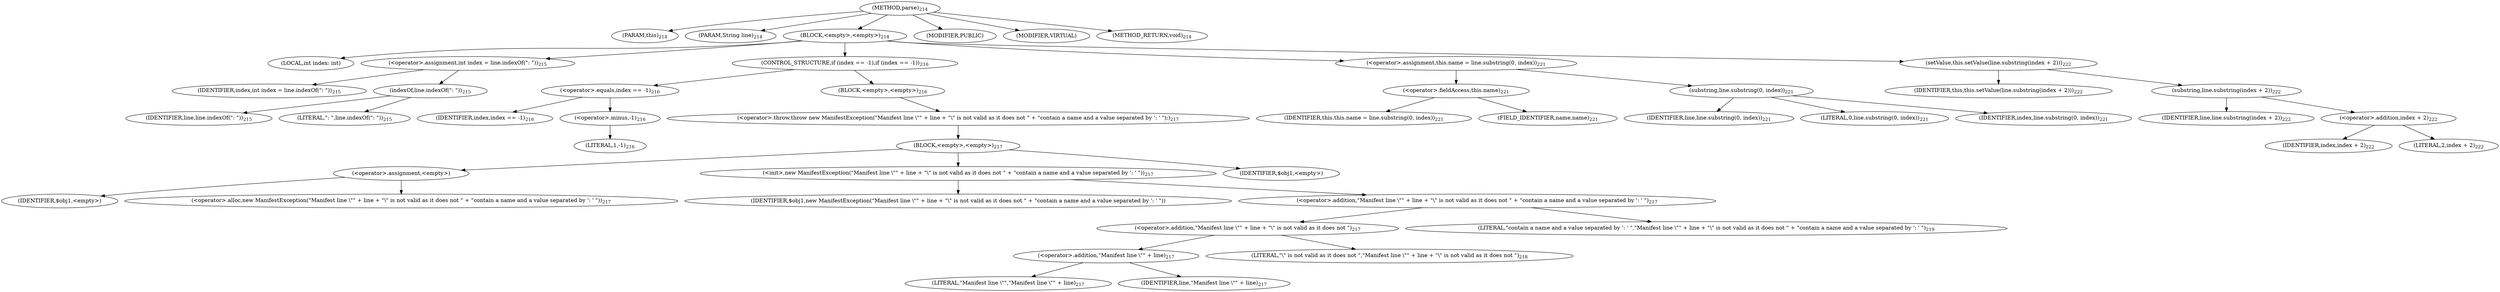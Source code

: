 digraph "parse" {  
"368" [label = <(METHOD,parse)<SUB>214</SUB>> ]
"13" [label = <(PARAM,this)<SUB>214</SUB>> ]
"369" [label = <(PARAM,String line)<SUB>214</SUB>> ]
"370" [label = <(BLOCK,&lt;empty&gt;,&lt;empty&gt;)<SUB>214</SUB>> ]
"371" [label = <(LOCAL,int index: int)> ]
"372" [label = <(&lt;operator&gt;.assignment,int index = line.indexOf(&quot;: &quot;))<SUB>215</SUB>> ]
"373" [label = <(IDENTIFIER,index,int index = line.indexOf(&quot;: &quot;))<SUB>215</SUB>> ]
"374" [label = <(indexOf,line.indexOf(&quot;: &quot;))<SUB>215</SUB>> ]
"375" [label = <(IDENTIFIER,line,line.indexOf(&quot;: &quot;))<SUB>215</SUB>> ]
"376" [label = <(LITERAL,&quot;: &quot;,line.indexOf(&quot;: &quot;))<SUB>215</SUB>> ]
"377" [label = <(CONTROL_STRUCTURE,if (index == -1),if (index == -1))<SUB>216</SUB>> ]
"378" [label = <(&lt;operator&gt;.equals,index == -1)<SUB>216</SUB>> ]
"379" [label = <(IDENTIFIER,index,index == -1)<SUB>216</SUB>> ]
"380" [label = <(&lt;operator&gt;.minus,-1)<SUB>216</SUB>> ]
"381" [label = <(LITERAL,1,-1)<SUB>216</SUB>> ]
"382" [label = <(BLOCK,&lt;empty&gt;,&lt;empty&gt;)<SUB>216</SUB>> ]
"383" [label = <(&lt;operator&gt;.throw,throw new ManifestException(&quot;Manifest line \&quot;&quot; + line + &quot;\&quot; is not valid as it does not &quot; + &quot;contain a name and a value separated by ': ' &quot;);)<SUB>217</SUB>> ]
"384" [label = <(BLOCK,&lt;empty&gt;,&lt;empty&gt;)<SUB>217</SUB>> ]
"385" [label = <(&lt;operator&gt;.assignment,&lt;empty&gt;)> ]
"386" [label = <(IDENTIFIER,$obj1,&lt;empty&gt;)> ]
"387" [label = <(&lt;operator&gt;.alloc,new ManifestException(&quot;Manifest line \&quot;&quot; + line + &quot;\&quot; is not valid as it does not &quot; + &quot;contain a name and a value separated by ': ' &quot;))<SUB>217</SUB>> ]
"388" [label = <(&lt;init&gt;,new ManifestException(&quot;Manifest line \&quot;&quot; + line + &quot;\&quot; is not valid as it does not &quot; + &quot;contain a name and a value separated by ': ' &quot;))<SUB>217</SUB>> ]
"389" [label = <(IDENTIFIER,$obj1,new ManifestException(&quot;Manifest line \&quot;&quot; + line + &quot;\&quot; is not valid as it does not &quot; + &quot;contain a name and a value separated by ': ' &quot;))> ]
"390" [label = <(&lt;operator&gt;.addition,&quot;Manifest line \&quot;&quot; + line + &quot;\&quot; is not valid as it does not &quot; + &quot;contain a name and a value separated by ': ' &quot;)<SUB>217</SUB>> ]
"391" [label = <(&lt;operator&gt;.addition,&quot;Manifest line \&quot;&quot; + line + &quot;\&quot; is not valid as it does not &quot;)<SUB>217</SUB>> ]
"392" [label = <(&lt;operator&gt;.addition,&quot;Manifest line \&quot;&quot; + line)<SUB>217</SUB>> ]
"393" [label = <(LITERAL,&quot;Manifest line \&quot;&quot;,&quot;Manifest line \&quot;&quot; + line)<SUB>217</SUB>> ]
"394" [label = <(IDENTIFIER,line,&quot;Manifest line \&quot;&quot; + line)<SUB>217</SUB>> ]
"395" [label = <(LITERAL,&quot;\&quot; is not valid as it does not &quot;,&quot;Manifest line \&quot;&quot; + line + &quot;\&quot; is not valid as it does not &quot;)<SUB>218</SUB>> ]
"396" [label = <(LITERAL,&quot;contain a name and a value separated by ': ' &quot;,&quot;Manifest line \&quot;&quot; + line + &quot;\&quot; is not valid as it does not &quot; + &quot;contain a name and a value separated by ': ' &quot;)<SUB>219</SUB>> ]
"397" [label = <(IDENTIFIER,$obj1,&lt;empty&gt;)> ]
"398" [label = <(&lt;operator&gt;.assignment,this.name = line.substring(0, index))<SUB>221</SUB>> ]
"399" [label = <(&lt;operator&gt;.fieldAccess,this.name)<SUB>221</SUB>> ]
"400" [label = <(IDENTIFIER,this,this.name = line.substring(0, index))<SUB>221</SUB>> ]
"401" [label = <(FIELD_IDENTIFIER,name,name)<SUB>221</SUB>> ]
"402" [label = <(substring,line.substring(0, index))<SUB>221</SUB>> ]
"403" [label = <(IDENTIFIER,line,line.substring(0, index))<SUB>221</SUB>> ]
"404" [label = <(LITERAL,0,line.substring(0, index))<SUB>221</SUB>> ]
"405" [label = <(IDENTIFIER,index,line.substring(0, index))<SUB>221</SUB>> ]
"406" [label = <(setValue,this.setValue(line.substring(index + 2)))<SUB>222</SUB>> ]
"12" [label = <(IDENTIFIER,this,this.setValue(line.substring(index + 2)))<SUB>222</SUB>> ]
"407" [label = <(substring,line.substring(index + 2))<SUB>222</SUB>> ]
"408" [label = <(IDENTIFIER,line,line.substring(index + 2))<SUB>222</SUB>> ]
"409" [label = <(&lt;operator&gt;.addition,index + 2)<SUB>222</SUB>> ]
"410" [label = <(IDENTIFIER,index,index + 2)<SUB>222</SUB>> ]
"411" [label = <(LITERAL,2,index + 2)<SUB>222</SUB>> ]
"412" [label = <(MODIFIER,PUBLIC)> ]
"413" [label = <(MODIFIER,VIRTUAL)> ]
"414" [label = <(METHOD_RETURN,void)<SUB>214</SUB>> ]
  "368" -> "13" 
  "368" -> "369" 
  "368" -> "370" 
  "368" -> "412" 
  "368" -> "413" 
  "368" -> "414" 
  "370" -> "371" 
  "370" -> "372" 
  "370" -> "377" 
  "370" -> "398" 
  "370" -> "406" 
  "372" -> "373" 
  "372" -> "374" 
  "374" -> "375" 
  "374" -> "376" 
  "377" -> "378" 
  "377" -> "382" 
  "378" -> "379" 
  "378" -> "380" 
  "380" -> "381" 
  "382" -> "383" 
  "383" -> "384" 
  "384" -> "385" 
  "384" -> "388" 
  "384" -> "397" 
  "385" -> "386" 
  "385" -> "387" 
  "388" -> "389" 
  "388" -> "390" 
  "390" -> "391" 
  "390" -> "396" 
  "391" -> "392" 
  "391" -> "395" 
  "392" -> "393" 
  "392" -> "394" 
  "398" -> "399" 
  "398" -> "402" 
  "399" -> "400" 
  "399" -> "401" 
  "402" -> "403" 
  "402" -> "404" 
  "402" -> "405" 
  "406" -> "12" 
  "406" -> "407" 
  "407" -> "408" 
  "407" -> "409" 
  "409" -> "410" 
  "409" -> "411" 
}
